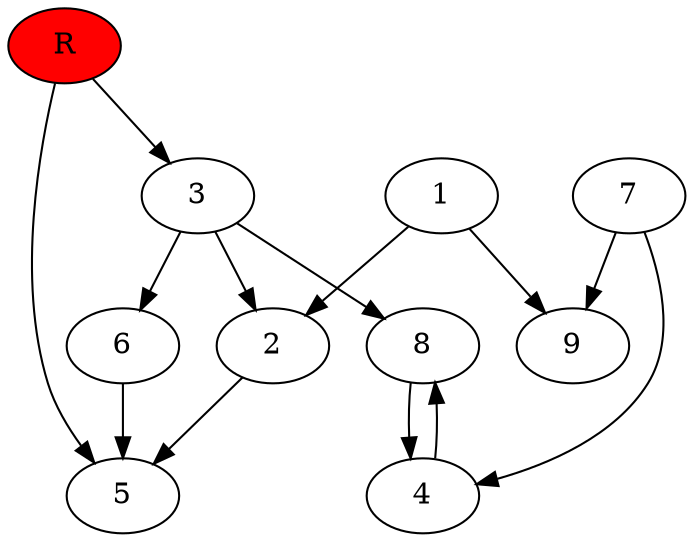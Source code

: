 digraph prb14107 {
	1
	2
	3
	4
	5
	6
	7
	8
	R [fillcolor="#ff0000" style=filled]
	1 -> 2
	1 -> 9
	2 -> 5
	3 -> 2
	3 -> 6
	3 -> 8
	4 -> 8
	6 -> 5
	7 -> 4
	7 -> 9
	8 -> 4
	R -> 3
	R -> 5
}
